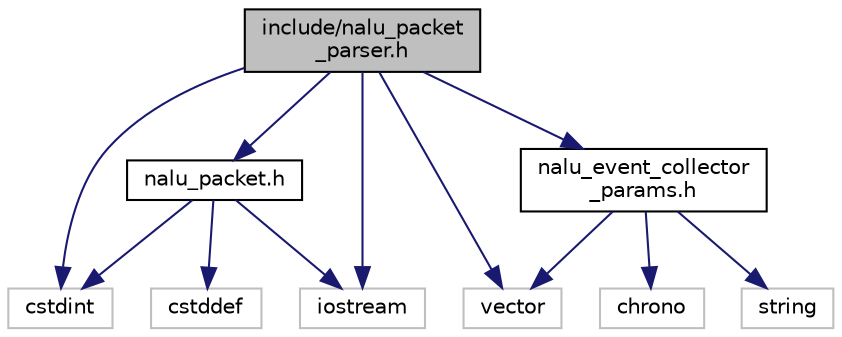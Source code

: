 digraph "include/nalu_packet_parser.h"
{
 // LATEX_PDF_SIZE
  edge [fontname="Helvetica",fontsize="10",labelfontname="Helvetica",labelfontsize="10"];
  node [fontname="Helvetica",fontsize="10",shape=record];
  Node1 [label="include/nalu_packet\l_parser.h",height=0.2,width=0.4,color="black", fillcolor="grey75", style="filled", fontcolor="black",tooltip="This file defines the NaluPacketParser class responsible for parsing Nalu packets from a byte stream."];
  Node1 -> Node2 [color="midnightblue",fontsize="10",style="solid"];
  Node2 [label="cstdint",height=0.2,width=0.4,color="grey75", fillcolor="white", style="filled",tooltip=" "];
  Node1 -> Node3 [color="midnightblue",fontsize="10",style="solid"];
  Node3 [label="iostream",height=0.2,width=0.4,color="grey75", fillcolor="white", style="filled",tooltip=" "];
  Node1 -> Node4 [color="midnightblue",fontsize="10",style="solid"];
  Node4 [label="vector",height=0.2,width=0.4,color="grey75", fillcolor="white", style="filled",tooltip=" "];
  Node1 -> Node5 [color="midnightblue",fontsize="10",style="solid"];
  Node5 [label="nalu_event_collector\l_params.h",height=0.2,width=0.4,color="black", fillcolor="white", style="filled",URL="$nalu__event__collector__params_8h.html",tooltip=" "];
  Node5 -> Node6 [color="midnightblue",fontsize="10",style="solid"];
  Node6 [label="chrono",height=0.2,width=0.4,color="grey75", fillcolor="white", style="filled",tooltip=" "];
  Node5 -> Node7 [color="midnightblue",fontsize="10",style="solid"];
  Node7 [label="string",height=0.2,width=0.4,color="grey75", fillcolor="white", style="filled",tooltip=" "];
  Node5 -> Node4 [color="midnightblue",fontsize="10",style="solid"];
  Node1 -> Node8 [color="midnightblue",fontsize="10",style="solid"];
  Node8 [label="nalu_packet.h",height=0.2,width=0.4,color="black", fillcolor="white", style="filled",URL="$nalu__packet_8h.html",tooltip=" "];
  Node8 -> Node9 [color="midnightblue",fontsize="10",style="solid"];
  Node9 [label="cstddef",height=0.2,width=0.4,color="grey75", fillcolor="white", style="filled",tooltip=" "];
  Node8 -> Node2 [color="midnightblue",fontsize="10",style="solid"];
  Node8 -> Node3 [color="midnightblue",fontsize="10",style="solid"];
}

